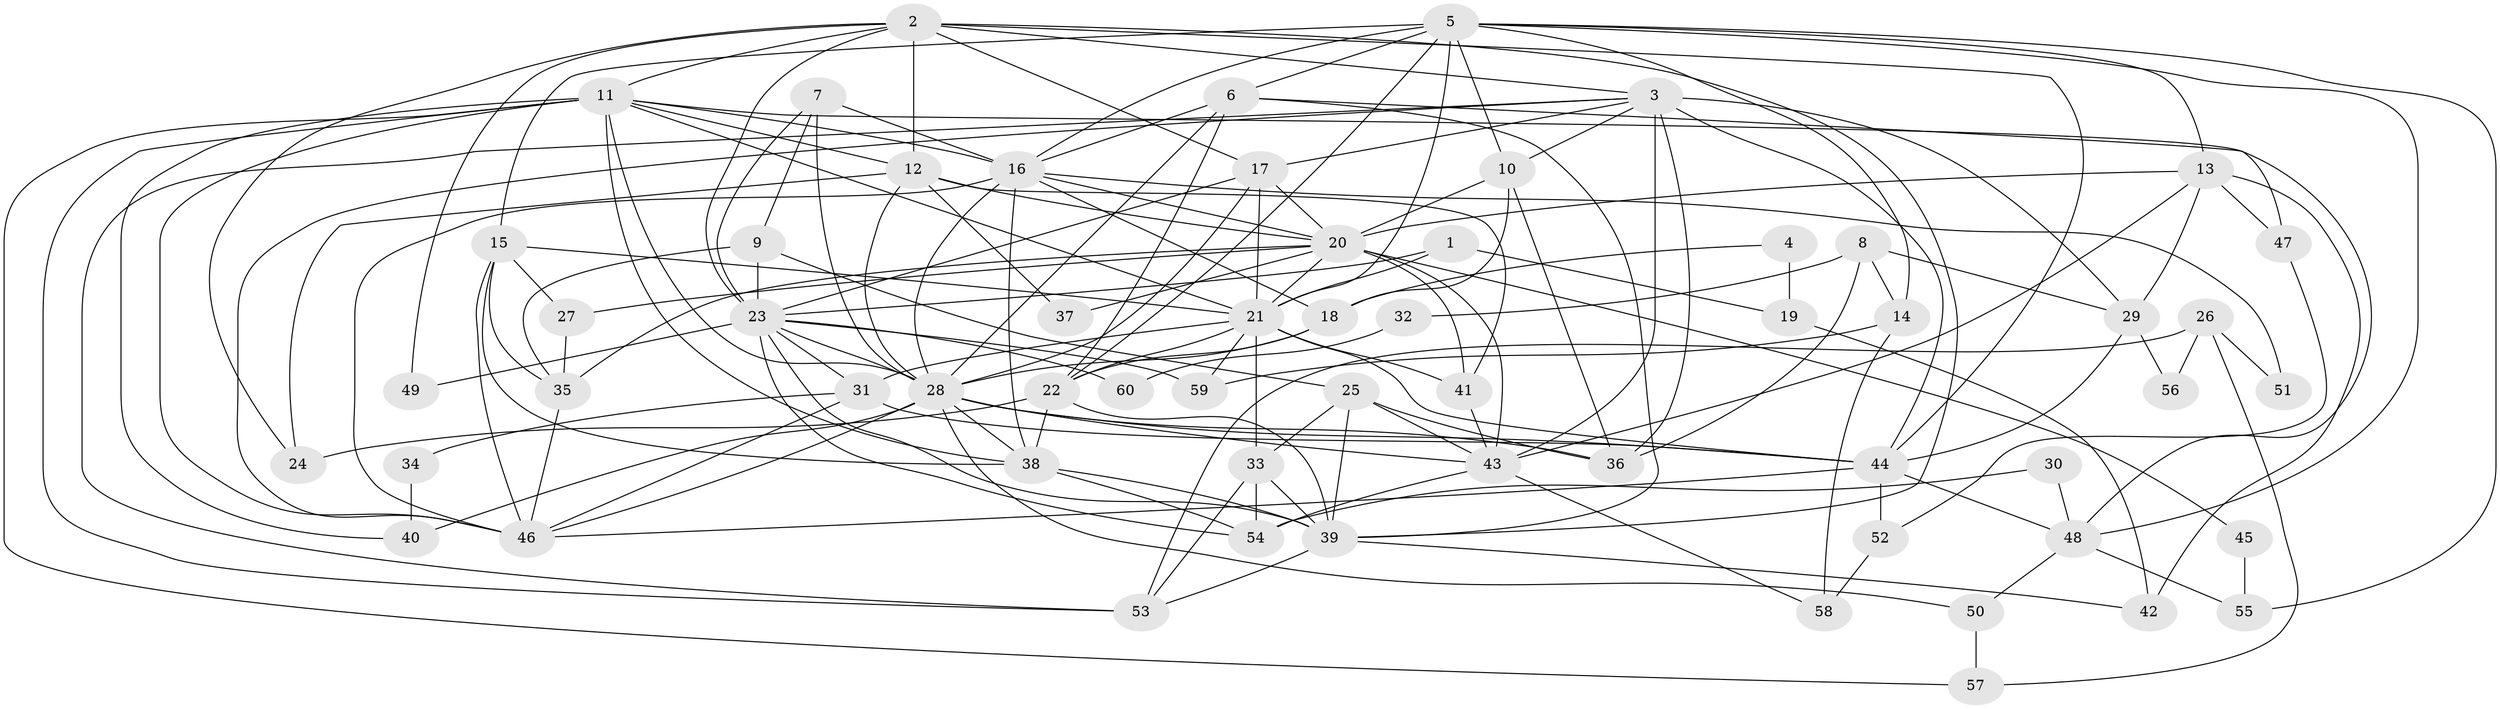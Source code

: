 // original degree distribution, {4: 0.25833333333333336, 3: 0.25, 2: 0.13333333333333333, 5: 0.25, 6: 0.075, 7: 0.016666666666666666, 8: 0.016666666666666666}
// Generated by graph-tools (version 1.1) at 2025/36/03/09/25 02:36:16]
// undirected, 60 vertices, 159 edges
graph export_dot {
graph [start="1"]
  node [color=gray90,style=filled];
  1;
  2;
  3;
  4;
  5;
  6;
  7;
  8;
  9;
  10;
  11;
  12;
  13;
  14;
  15;
  16;
  17;
  18;
  19;
  20;
  21;
  22;
  23;
  24;
  25;
  26;
  27;
  28;
  29;
  30;
  31;
  32;
  33;
  34;
  35;
  36;
  37;
  38;
  39;
  40;
  41;
  42;
  43;
  44;
  45;
  46;
  47;
  48;
  49;
  50;
  51;
  52;
  53;
  54;
  55;
  56;
  57;
  58;
  59;
  60;
  1 -- 19 [weight=1.0];
  1 -- 21 [weight=1.0];
  1 -- 23 [weight=2.0];
  2 -- 3 [weight=1.0];
  2 -- 11 [weight=1.0];
  2 -- 12 [weight=3.0];
  2 -- 17 [weight=2.0];
  2 -- 23 [weight=1.0];
  2 -- 24 [weight=1.0];
  2 -- 39 [weight=1.0];
  2 -- 44 [weight=1.0];
  2 -- 49 [weight=1.0];
  3 -- 10 [weight=1.0];
  3 -- 17 [weight=1.0];
  3 -- 29 [weight=1.0];
  3 -- 36 [weight=1.0];
  3 -- 43 [weight=1.0];
  3 -- 44 [weight=3.0];
  3 -- 46 [weight=1.0];
  3 -- 53 [weight=1.0];
  4 -- 18 [weight=1.0];
  4 -- 19 [weight=1.0];
  5 -- 6 [weight=1.0];
  5 -- 10 [weight=1.0];
  5 -- 13 [weight=2.0];
  5 -- 14 [weight=1.0];
  5 -- 15 [weight=1.0];
  5 -- 16 [weight=1.0];
  5 -- 21 [weight=2.0];
  5 -- 22 [weight=1.0];
  5 -- 48 [weight=1.0];
  5 -- 55 [weight=1.0];
  6 -- 16 [weight=1.0];
  6 -- 22 [weight=1.0];
  6 -- 28 [weight=1.0];
  6 -- 39 [weight=1.0];
  6 -- 47 [weight=1.0];
  7 -- 9 [weight=1.0];
  7 -- 16 [weight=1.0];
  7 -- 23 [weight=1.0];
  7 -- 28 [weight=1.0];
  8 -- 14 [weight=1.0];
  8 -- 29 [weight=1.0];
  8 -- 32 [weight=1.0];
  8 -- 36 [weight=1.0];
  9 -- 23 [weight=1.0];
  9 -- 25 [weight=1.0];
  9 -- 35 [weight=1.0];
  10 -- 18 [weight=1.0];
  10 -- 20 [weight=1.0];
  10 -- 36 [weight=1.0];
  11 -- 12 [weight=2.0];
  11 -- 16 [weight=1.0];
  11 -- 21 [weight=1.0];
  11 -- 28 [weight=1.0];
  11 -- 38 [weight=1.0];
  11 -- 40 [weight=1.0];
  11 -- 46 [weight=1.0];
  11 -- 48 [weight=1.0];
  11 -- 53 [weight=1.0];
  11 -- 57 [weight=1.0];
  12 -- 20 [weight=1.0];
  12 -- 24 [weight=1.0];
  12 -- 28 [weight=2.0];
  12 -- 37 [weight=1.0];
  12 -- 41 [weight=1.0];
  13 -- 20 [weight=1.0];
  13 -- 29 [weight=1.0];
  13 -- 42 [weight=1.0];
  13 -- 43 [weight=1.0];
  13 -- 47 [weight=1.0];
  14 -- 58 [weight=1.0];
  14 -- 59 [weight=1.0];
  15 -- 21 [weight=1.0];
  15 -- 27 [weight=1.0];
  15 -- 35 [weight=1.0];
  15 -- 38 [weight=1.0];
  15 -- 46 [weight=1.0];
  16 -- 18 [weight=1.0];
  16 -- 20 [weight=1.0];
  16 -- 28 [weight=1.0];
  16 -- 38 [weight=1.0];
  16 -- 46 [weight=1.0];
  16 -- 51 [weight=1.0];
  17 -- 20 [weight=1.0];
  17 -- 21 [weight=1.0];
  17 -- 23 [weight=1.0];
  17 -- 28 [weight=1.0];
  18 -- 22 [weight=1.0];
  18 -- 28 [weight=1.0];
  19 -- 42 [weight=1.0];
  20 -- 21 [weight=1.0];
  20 -- 27 [weight=1.0];
  20 -- 35 [weight=1.0];
  20 -- 37 [weight=1.0];
  20 -- 41 [weight=1.0];
  20 -- 43 [weight=1.0];
  20 -- 45 [weight=1.0];
  21 -- 22 [weight=1.0];
  21 -- 31 [weight=1.0];
  21 -- 33 [weight=1.0];
  21 -- 41 [weight=1.0];
  21 -- 44 [weight=2.0];
  21 -- 59 [weight=2.0];
  22 -- 24 [weight=2.0];
  22 -- 38 [weight=1.0];
  22 -- 39 [weight=1.0];
  23 -- 28 [weight=1.0];
  23 -- 31 [weight=1.0];
  23 -- 39 [weight=1.0];
  23 -- 49 [weight=1.0];
  23 -- 54 [weight=1.0];
  23 -- 59 [weight=1.0];
  23 -- 60 [weight=2.0];
  25 -- 33 [weight=1.0];
  25 -- 36 [weight=1.0];
  25 -- 39 [weight=1.0];
  25 -- 43 [weight=1.0];
  26 -- 51 [weight=1.0];
  26 -- 53 [weight=1.0];
  26 -- 56 [weight=1.0];
  26 -- 57 [weight=1.0];
  27 -- 35 [weight=1.0];
  28 -- 36 [weight=1.0];
  28 -- 38 [weight=1.0];
  28 -- 40 [weight=1.0];
  28 -- 43 [weight=1.0];
  28 -- 44 [weight=2.0];
  28 -- 46 [weight=1.0];
  28 -- 50 [weight=1.0];
  29 -- 44 [weight=1.0];
  29 -- 56 [weight=1.0];
  30 -- 48 [weight=1.0];
  30 -- 54 [weight=1.0];
  31 -- 34 [weight=1.0];
  31 -- 44 [weight=1.0];
  31 -- 46 [weight=1.0];
  32 -- 60 [weight=1.0];
  33 -- 39 [weight=1.0];
  33 -- 53 [weight=1.0];
  33 -- 54 [weight=1.0];
  34 -- 40 [weight=1.0];
  35 -- 46 [weight=1.0];
  38 -- 39 [weight=1.0];
  38 -- 54 [weight=1.0];
  39 -- 42 [weight=1.0];
  39 -- 53 [weight=2.0];
  41 -- 43 [weight=1.0];
  43 -- 54 [weight=1.0];
  43 -- 58 [weight=1.0];
  44 -- 46 [weight=1.0];
  44 -- 48 [weight=1.0];
  44 -- 52 [weight=1.0];
  45 -- 55 [weight=1.0];
  47 -- 52 [weight=1.0];
  48 -- 50 [weight=1.0];
  48 -- 55 [weight=1.0];
  50 -- 57 [weight=1.0];
  52 -- 58 [weight=1.0];
}
